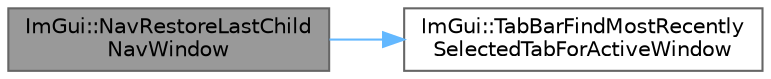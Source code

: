 digraph "ImGui::NavRestoreLastChildNavWindow"
{
 // LATEX_PDF_SIZE
  bgcolor="transparent";
  edge [fontname=Helvetica,fontsize=10,labelfontname=Helvetica,labelfontsize=10];
  node [fontname=Helvetica,fontsize=10,shape=box,height=0.2,width=0.4];
  rankdir="LR";
  Node1 [id="Node000001",label="ImGui::NavRestoreLastChild\lNavWindow",height=0.2,width=0.4,color="gray40", fillcolor="grey60", style="filled", fontcolor="black",tooltip=" "];
  Node1 -> Node2 [id="edge1_Node000001_Node000002",color="steelblue1",style="solid",tooltip=" "];
  Node2 [id="Node000002",label="ImGui::TabBarFindMostRecently\lSelectedTabForActiveWindow",height=0.2,width=0.4,color="grey40", fillcolor="white", style="filled",URL="$namespace_im_gui.html#a5e1bfc506e7bd0f71ec85d8c69672d3d",tooltip=" "];
}
